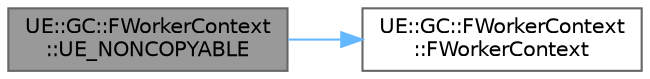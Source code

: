 digraph "UE::GC::FWorkerContext::UE_NONCOPYABLE"
{
 // INTERACTIVE_SVG=YES
 // LATEX_PDF_SIZE
  bgcolor="transparent";
  edge [fontname=Helvetica,fontsize=10,labelfontname=Helvetica,labelfontsize=10];
  node [fontname=Helvetica,fontsize=10,shape=box,height=0.2,width=0.4];
  rankdir="LR";
  Node1 [id="Node000001",label="UE::GC::FWorkerContext\l::UE_NONCOPYABLE",height=0.2,width=0.4,color="gray40", fillcolor="grey60", style="filled", fontcolor="black",tooltip=" "];
  Node1 -> Node2 [id="edge1_Node000001_Node000002",color="steelblue1",style="solid",tooltip=" "];
  Node2 [id="Node000002",label="UE::GC::FWorkerContext\l::FWorkerContext",height=0.2,width=0.4,color="grey40", fillcolor="white", style="filled",URL="$de/de0/structUE_1_1GC_1_1FWorkerContext.html#a54930efbf42372deb640145b430f613c",tooltip=" "];
}

